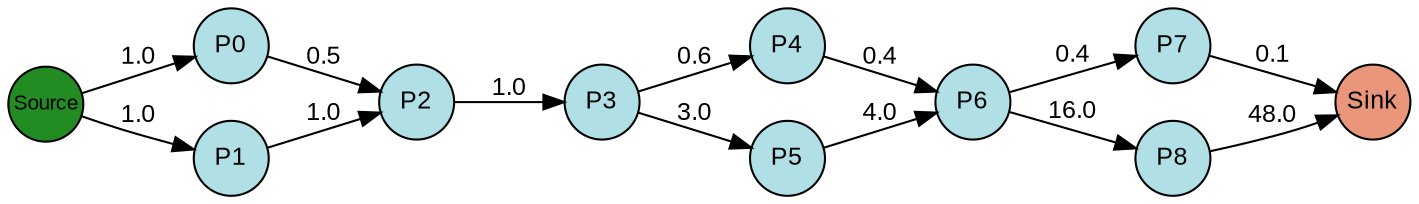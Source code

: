 digraph {
  splines=true;
node [margin=0 fontname=arial fontcolor=black fontsize=12 shape=circle width=0.5 fixedsize=true style=filled fillcolor=powderblue]
  1 [label="P0"]
  2 [label="P1"]
  3 [label="P2"]
  4 [label="P3"]
  5 [label="P4"]
  6 [label="P5"]
  7 [label="P6"]
  8 [label="P7"]
  9 [label="P8"]
  node [margin=0 fontname=arial fontcolor=black fontsize=10 shape=circle width=0.5 fixedsize=true style=filled fillcolor=forestgreen]
  10 [label="Source"]
  node [margin=0 fontname=arial fontcolor=black fontsize=12 shape=circle width=0.5 fixedsize=true style=filled fillcolor=darksalmon]
  11 [label="Sink"]
rankdir=LR
edge [margin=0 fontname=arial fontcolor=black fontsize=12]
   1 -> 3 [label="0.5"]
   2 -> 3 [label="1.0"]
   3 -> 4 [label="1.0"]
   4 -> 5 [label="0.6"]
   4 -> 6 [label="3.0"]
   5 -> 7 [label="0.4"]
   6 -> 7 [label="4.0"]
   7 -> 8 [label="0.4"]
   7 -> 9 [label="16.0"]
   10 -> 2 [label="1.0"]
   10 -> 1 [label="1.0"]
   9 -> 11 [label="48.0"]
   8 -> 11 [label="0.1"]

  {rank=same 10}
	{rank=same  1, 2 }
	{rank=same  3 }
	{rank=same  4 }
	{rank=same  5, 6 }
	{rank=same  7 }
	{rank=same  8, 9 }
  {rank=same 11}
}
